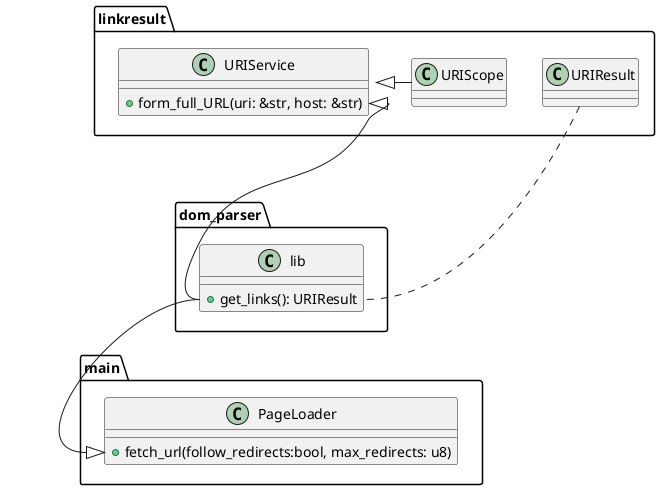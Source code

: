 @startuml
package dom_parser {
    class lib {
        +get_links(): URIResult
    }
}

package linkresult{
    class URIResult
    class URIScope
    class URIService{
        +form_full_URL(uri: &str, host: &str)
    }
}

package main {
    class PageLoader {
        +fetch_url(follow_redirects:bool, max_redirects: u8)
    }
}

lib::get_links --|> URIService::form_full_URL
lib::get_links --|> PageLoader::fetch_url
URIScope -|> URIService
URIResult ... lib::get_links
@enduml